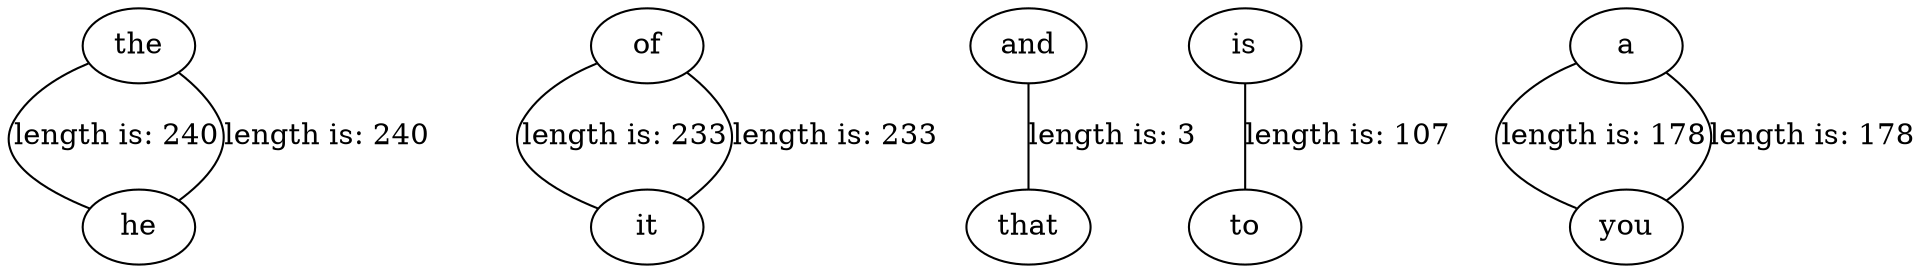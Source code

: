 // dot file of graph
graph graphname {
the -- he [label="length is: 240"]
of -- it [label="length is: 233"]
he -- the [label="length is: 240"]
and -- that [label="length is: 3"]
is -- to [label="length is: 107"]
it -- of [label="length is: 233"]
a -- you [label="length is: 178"]
you -- a [label="length is: 178"]

}